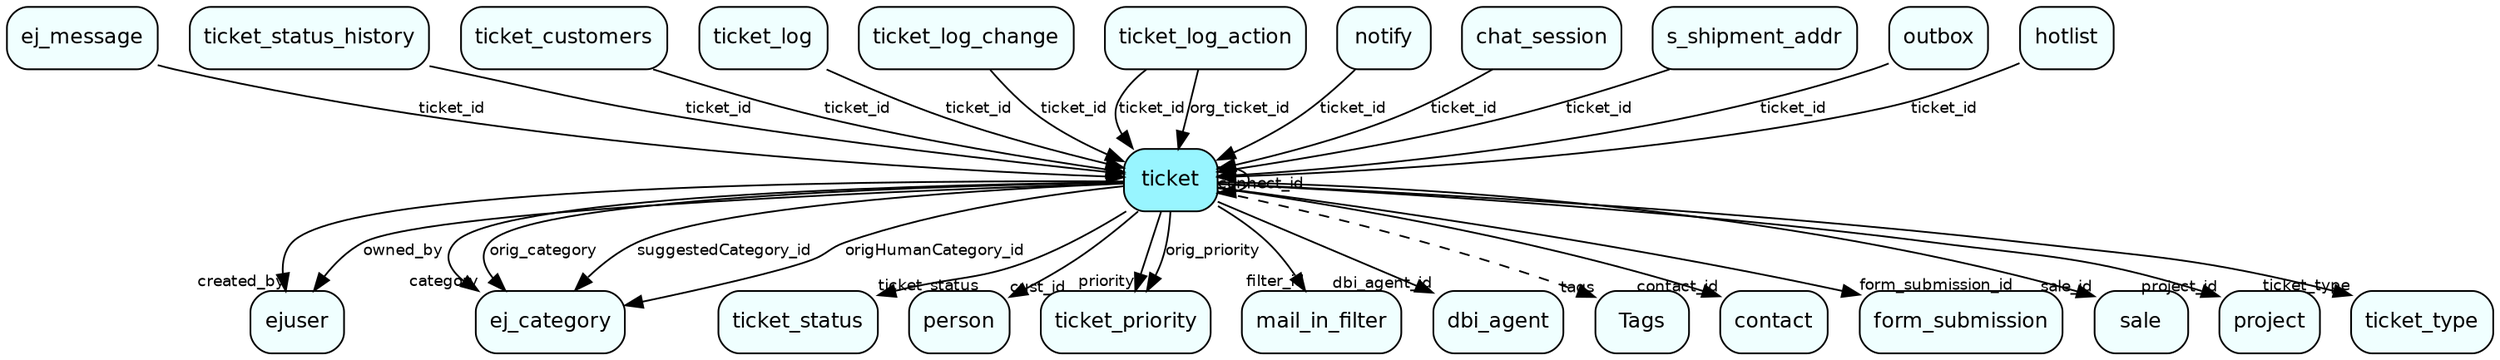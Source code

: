 digraph ticket  {
node [shape = box style="rounded, filled" fontname = "Helvetica" fontsize = "12" ]
edge [fontname = "Helvetica" fontsize = "9"]

ticket[fillcolor = "cadetblue1"]
ejuser[fillcolor = "azure1"]
ej_category[fillcolor = "azure1"]
ticket_status[fillcolor = "azure1"]
person[fillcolor = "azure1"]
ticket_priority[fillcolor = "azure1"]
mail_in_filter[fillcolor = "azure1"]
dbi_agent[fillcolor = "azure1"]
Tags[fillcolor = "azure1"]
contact[fillcolor = "azure1"]
form_submission[fillcolor = "azure1"]
sale[fillcolor = "azure1"]
project[fillcolor = "azure1"]
ticket_type[fillcolor = "azure1"]
ej_message[fillcolor = "azure1"]
ticket_status_history[fillcolor = "azure1"]
ticket_customers[fillcolor = "azure1"]
ticket_log[fillcolor = "azure1"]
ticket_log_change[fillcolor = "azure1"]
ticket_log_action[fillcolor = "azure1"]
notify[fillcolor = "azure1"]
chat_session[fillcolor = "azure1"]
s_shipment_addr[fillcolor = "azure1"]
outbox[fillcolor = "azure1"]
hotlist[fillcolor = "azure1"]
ticket -> ticket [headlabel = "connect_id"]
ticket -> ejuser [headlabel = "created_by"]
ticket -> ejuser [label = "owned_by"]
ticket -> ej_category [headlabel = "category"]
ticket -> ej_category [label = "orig_category"]
ticket -> ticket_status [headlabel = "ticket_status"]
ticket -> person [headlabel = "cust_id"]
ticket -> ticket_priority [headlabel = "priority"]
ticket -> ticket_priority [label = "orig_priority"]
ticket -> mail_in_filter [headlabel = "filter_id"]
ticket -> dbi_agent [headlabel = "dbi_agent_id"]
ticket -> Tags [headlabel = "tags" style="dashed"]
ticket -> contact [headlabel = "contact_id"]
ticket -> form_submission [headlabel = "form_submission_id"]
ticket -> ej_category [label = "suggestedCategory_id"]
ticket -> ej_category [label = "origHumanCategory_id"]
ticket -> sale [headlabel = "sale_id"]
ticket -> project [headlabel = "project_id"]
ticket -> ticket_type [headlabel = "ticket_type"]
ej_message -> ticket [label = "ticket_id"]
ticket_status_history -> ticket [label = "ticket_id"]
ticket_customers -> ticket [label = "ticket_id"]
ticket_log -> ticket [label = "ticket_id"]
ticket_log_change -> ticket [label = "ticket_id"]
ticket_log_action -> ticket [label = "ticket_id"]
ticket_log_action -> ticket [label = "org_ticket_id"]
notify -> ticket [label = "ticket_id"]
chat_session -> ticket [label = "ticket_id"]
s_shipment_addr -> ticket [label = "ticket_id"]
outbox -> ticket [label = "ticket_id"]
hotlist -> ticket [label = "ticket_id"]
}
